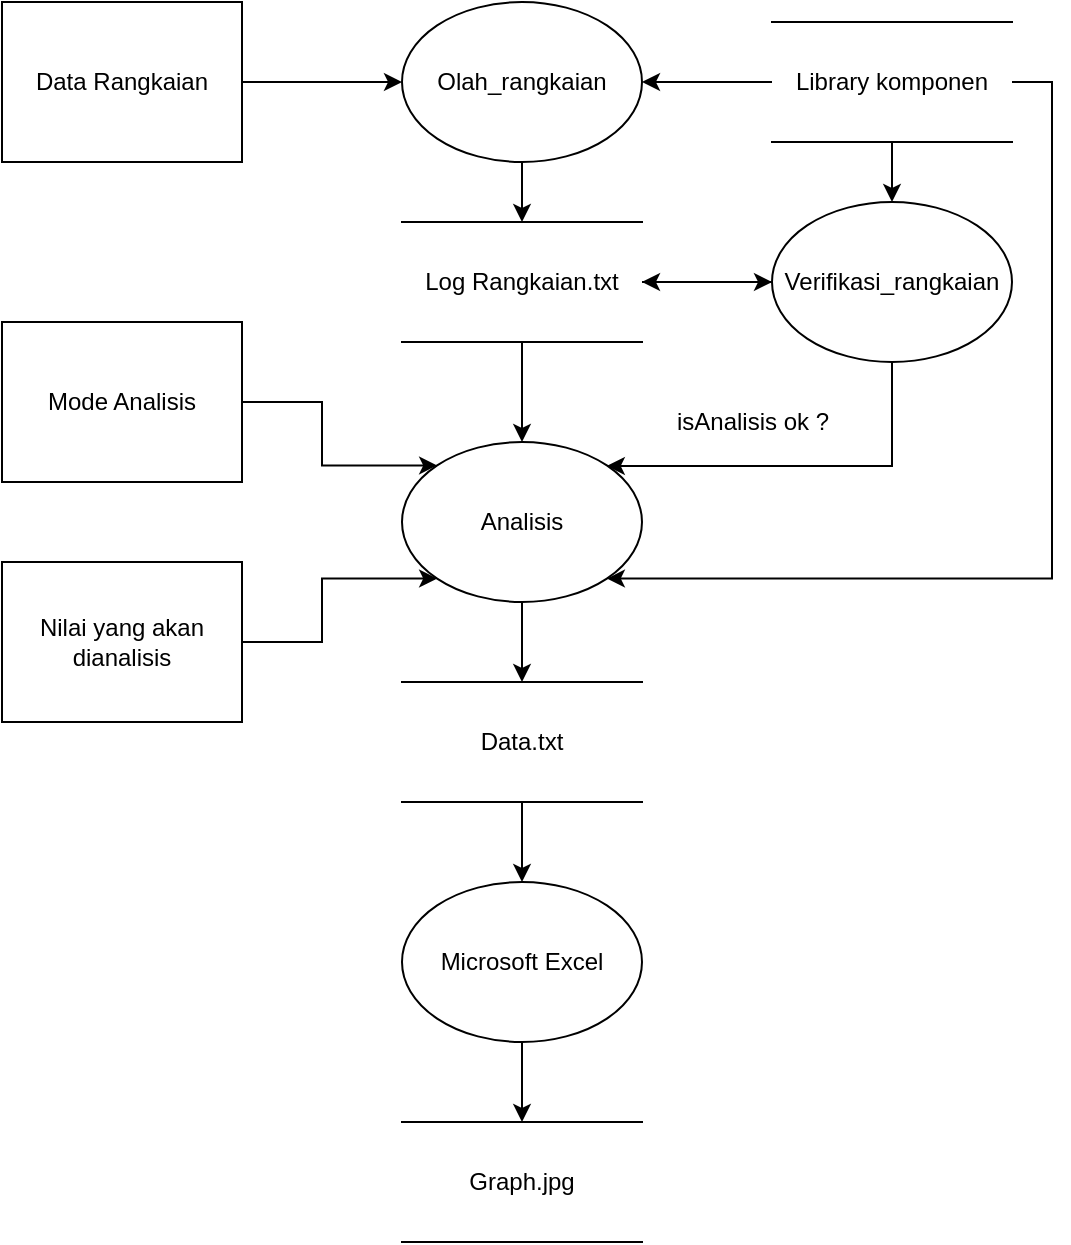 <mxfile version="12.9.0" type="google"><diagram id="uBF5i3xiV3SSmCOqZ0ts" name="Level_0"><mxGraphModel dx="671" dy="408" grid="1" gridSize="10" guides="1" tooltips="1" connect="1" arrows="1" fold="1" page="1" pageScale="1" pageWidth="850" pageHeight="1100" math="0" shadow="0"><root><mxCell id="0"/><mxCell id="1" parent="0"/><mxCell id="GdYstZ50FBgWvUJjmO5P-4" style="edgeStyle=orthogonalEdgeStyle;rounded=0;orthogonalLoop=1;jettySize=auto;html=1;exitX=1;exitY=0.5;exitDx=0;exitDy=0;entryX=0;entryY=0.5;entryDx=0;entryDy=0;" parent="1" source="GdYstZ50FBgWvUJjmO5P-1" target="GdYstZ50FBgWvUJjmO5P-12" edge="1"><mxGeometry relative="1" as="geometry"><mxPoint x="270.0" y="70.0" as="targetPoint"/></mxGeometry></mxCell><mxCell id="GdYstZ50FBgWvUJjmO5P-1" value="Data Rangkaian" style="rounded=0;whiteSpace=wrap;html=1;" parent="1" vertex="1"><mxGeometry x="40" y="40" width="120" height="80" as="geometry"/></mxCell><mxCell id="GdYstZ50FBgWvUJjmO5P-7" style="edgeStyle=orthogonalEdgeStyle;rounded=0;orthogonalLoop=1;jettySize=auto;html=1;exitX=0.5;exitY=1;exitDx=0;exitDy=0;entryX=0.5;entryY=0;entryDx=0;entryDy=0;" parent="1" source="GdYstZ50FBgWvUJjmO5P-12" target="GdYstZ50FBgWvUJjmO5P-6" edge="1"><mxGeometry relative="1" as="geometry"><mxPoint x="330.0" y="110" as="sourcePoint"/></mxGeometry></mxCell><mxCell id="_iDPvRWfLYlrjKki8y3X-8" style="edgeStyle=orthogonalEdgeStyle;rounded=0;orthogonalLoop=1;jettySize=auto;html=1;exitX=1;exitY=0.5;exitDx=0;exitDy=0;entryX=0;entryY=0.5;entryDx=0;entryDy=0;" parent="1" source="GdYstZ50FBgWvUJjmO5P-6" target="GdYstZ50FBgWvUJjmO5P-14" edge="1"><mxGeometry relative="1" as="geometry"/></mxCell><mxCell id="_iDPvRWfLYlrjKki8y3X-10" style="edgeStyle=orthogonalEdgeStyle;rounded=0;orthogonalLoop=1;jettySize=auto;html=1;exitX=0.5;exitY=1;exitDx=0;exitDy=0;entryX=0.5;entryY=0;entryDx=0;entryDy=0;" parent="1" source="GdYstZ50FBgWvUJjmO5P-6" target="GdYstZ50FBgWvUJjmO5P-15" edge="1"><mxGeometry relative="1" as="geometry"/></mxCell><mxCell id="GdYstZ50FBgWvUJjmO5P-6" value="Log Rangkaian.txt" style="shape=partialRectangle;whiteSpace=wrap;html=1;left=0;right=0;fillColor=none;" parent="1" vertex="1"><mxGeometry x="240" y="150" width="120" height="60" as="geometry"/></mxCell><mxCell id="GdYstZ50FBgWvUJjmO5P-18" style="edgeStyle=orthogonalEdgeStyle;rounded=0;orthogonalLoop=1;jettySize=auto;html=1;exitX=1;exitY=0.5;exitDx=0;exitDy=0;entryX=0;entryY=1;entryDx=0;entryDy=0;strokeColor=#000000;" parent="1" source="GdYstZ50FBgWvUJjmO5P-9" target="GdYstZ50FBgWvUJjmO5P-15" edge="1"><mxGeometry relative="1" as="geometry"/></mxCell><mxCell id="GdYstZ50FBgWvUJjmO5P-9" value="Nilai yang akan dianalisis" style="rounded=0;whiteSpace=wrap;html=1;" parent="1" vertex="1"><mxGeometry x="40" y="320" width="120" height="80" as="geometry"/></mxCell><mxCell id="GdYstZ50FBgWvUJjmO5P-17" style="edgeStyle=orthogonalEdgeStyle;rounded=0;orthogonalLoop=1;jettySize=auto;html=1;exitX=1;exitY=0.5;exitDx=0;exitDy=0;entryX=0;entryY=0;entryDx=0;entryDy=0;strokeColor=#000000;" parent="1" source="GdYstZ50FBgWvUJjmO5P-11" target="GdYstZ50FBgWvUJjmO5P-15" edge="1"><mxGeometry relative="1" as="geometry"/></mxCell><mxCell id="GdYstZ50FBgWvUJjmO5P-11" value="Mode Analisis" style="rounded=0;whiteSpace=wrap;html=1;" parent="1" vertex="1"><mxGeometry x="40" y="200" width="120" height="80" as="geometry"/></mxCell><mxCell id="GdYstZ50FBgWvUJjmO5P-12" value="Olah_rangkaian" style="ellipse;whiteSpace=wrap;html=1;" parent="1" vertex="1"><mxGeometry x="240" y="40" width="120" height="80" as="geometry"/></mxCell><mxCell id="_iDPvRWfLYlrjKki8y3X-9" style="edgeStyle=orthogonalEdgeStyle;rounded=0;orthogonalLoop=1;jettySize=auto;html=1;exitX=0;exitY=0.5;exitDx=0;exitDy=0;entryX=1;entryY=0.5;entryDx=0;entryDy=0;" parent="1" source="GdYstZ50FBgWvUJjmO5P-14" target="GdYstZ50FBgWvUJjmO5P-6" edge="1"><mxGeometry relative="1" as="geometry"/></mxCell><mxCell id="_iDPvRWfLYlrjKki8y3X-15" style="edgeStyle=orthogonalEdgeStyle;rounded=0;orthogonalLoop=1;jettySize=auto;html=1;exitX=0.5;exitY=1;exitDx=0;exitDy=0;entryX=1;entryY=0;entryDx=0;entryDy=0;" parent="1" source="GdYstZ50FBgWvUJjmO5P-14" target="GdYstZ50FBgWvUJjmO5P-15" edge="1"><mxGeometry relative="1" as="geometry"><Array as="points"><mxPoint x="485" y="272"/><mxPoint x="342" y="272"/></Array></mxGeometry></mxCell><mxCell id="GdYstZ50FBgWvUJjmO5P-14" value="Verifikasi_rangkaian" style="ellipse;whiteSpace=wrap;html=1;" parent="1" vertex="1"><mxGeometry x="425" y="140" width="120" height="80" as="geometry"/></mxCell><mxCell id="_iDPvRWfLYlrjKki8y3X-11" style="edgeStyle=orthogonalEdgeStyle;rounded=0;orthogonalLoop=1;jettySize=auto;html=1;exitX=0.5;exitY=1;exitDx=0;exitDy=0;entryX=0.5;entryY=0;entryDx=0;entryDy=0;" parent="1" source="GdYstZ50FBgWvUJjmO5P-15" target="_iDPvRWfLYlrjKki8y3X-1" edge="1"><mxGeometry relative="1" as="geometry"/></mxCell><mxCell id="GdYstZ50FBgWvUJjmO5P-15" value="Analisis" style="ellipse;whiteSpace=wrap;html=1;" parent="1" vertex="1"><mxGeometry x="240" y="260" width="120" height="80" as="geometry"/></mxCell><mxCell id="_iDPvRWfLYlrjKki8y3X-4" style="edgeStyle=orthogonalEdgeStyle;rounded=0;orthogonalLoop=1;jettySize=auto;html=1;exitX=0.5;exitY=1;exitDx=0;exitDy=0;entryX=0.5;entryY=0;entryDx=0;entryDy=0;" parent="1" source="_iDPvRWfLYlrjKki8y3X-1" target="_iDPvRWfLYlrjKki8y3X-3" edge="1"><mxGeometry relative="1" as="geometry"/></mxCell><mxCell id="_iDPvRWfLYlrjKki8y3X-1" value="Data.txt" style="shape=partialRectangle;whiteSpace=wrap;html=1;left=0;right=0;fillColor=none;" parent="1" vertex="1"><mxGeometry x="240" y="380" width="120" height="60" as="geometry"/></mxCell><mxCell id="_iDPvRWfLYlrjKki8y3X-12" style="edgeStyle=orthogonalEdgeStyle;rounded=0;orthogonalLoop=1;jettySize=auto;html=1;exitX=0.5;exitY=1;exitDx=0;exitDy=0;entryX=0.5;entryY=0;entryDx=0;entryDy=0;" parent="1" source="_iDPvRWfLYlrjKki8y3X-3" target="_iDPvRWfLYlrjKki8y3X-5" edge="1"><mxGeometry relative="1" as="geometry"/></mxCell><mxCell id="_iDPvRWfLYlrjKki8y3X-3" value="Microsoft Excel" style="ellipse;whiteSpace=wrap;html=1;" parent="1" vertex="1"><mxGeometry x="240" y="480" width="120" height="80" as="geometry"/></mxCell><mxCell id="_iDPvRWfLYlrjKki8y3X-5" value="Graph.jpg" style="shape=partialRectangle;whiteSpace=wrap;html=1;left=0;right=0;fillColor=none;" parent="1" vertex="1"><mxGeometry x="240" y="600" width="120" height="60" as="geometry"/></mxCell><mxCell id="_iDPvRWfLYlrjKki8y3X-16" value="isAnalisis ok ?" style="text;html=1;align=center;verticalAlign=middle;resizable=0;points=[];autosize=1;" parent="1" vertex="1"><mxGeometry x="370" y="240" width="90" height="20" as="geometry"/></mxCell><mxCell id="sQPdfJK35MvIU3gAlt7Y-2" style="edgeStyle=orthogonalEdgeStyle;rounded=0;orthogonalLoop=1;jettySize=auto;html=1;exitX=0;exitY=0.5;exitDx=0;exitDy=0;entryX=1;entryY=0.5;entryDx=0;entryDy=0;" edge="1" parent="1" source="sQPdfJK35MvIU3gAlt7Y-1" target="GdYstZ50FBgWvUJjmO5P-12"><mxGeometry relative="1" as="geometry"/></mxCell><mxCell id="sQPdfJK35MvIU3gAlt7Y-3" style="edgeStyle=orthogonalEdgeStyle;rounded=0;orthogonalLoop=1;jettySize=auto;html=1;exitX=0.5;exitY=1;exitDx=0;exitDy=0;entryX=0.5;entryY=0;entryDx=0;entryDy=0;" edge="1" parent="1" source="sQPdfJK35MvIU3gAlt7Y-1" target="GdYstZ50FBgWvUJjmO5P-14"><mxGeometry relative="1" as="geometry"/></mxCell><mxCell id="sQPdfJK35MvIU3gAlt7Y-4" style="edgeStyle=orthogonalEdgeStyle;rounded=0;orthogonalLoop=1;jettySize=auto;html=1;exitX=1;exitY=0.5;exitDx=0;exitDy=0;entryX=1;entryY=1;entryDx=0;entryDy=0;" edge="1" parent="1" source="sQPdfJK35MvIU3gAlt7Y-1" target="GdYstZ50FBgWvUJjmO5P-15"><mxGeometry relative="1" as="geometry"><Array as="points"><mxPoint x="565" y="80"/><mxPoint x="565" y="328"/></Array></mxGeometry></mxCell><mxCell id="sQPdfJK35MvIU3gAlt7Y-1" value="Library komponen" style="shape=partialRectangle;whiteSpace=wrap;html=1;left=0;right=0;fillColor=none;" vertex="1" parent="1"><mxGeometry x="425" y="50" width="120" height="60" as="geometry"/></mxCell></root></mxGraphModel></diagram></mxfile>